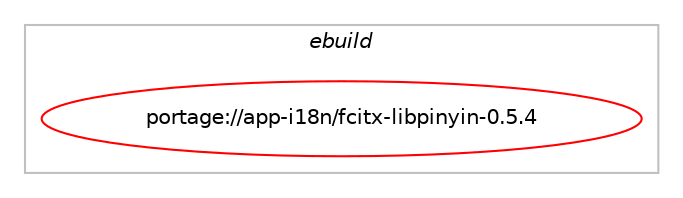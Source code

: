 digraph prolog {

# *************
# Graph options
# *************

newrank=true;
concentrate=true;
compound=true;
graph [rankdir=LR,fontname=Helvetica,fontsize=10,ranksep=1.5];#, ranksep=2.5, nodesep=0.2];
edge  [arrowhead=vee];
node  [fontname=Helvetica,fontsize=10];

# **********
# The ebuild
# **********

subgraph cluster_leftcol {
color=gray;
label=<<i>ebuild</i>>;
id [label="portage://app-i18n/fcitx-libpinyin-0.5.4", color=red, width=4, href="../app-i18n/fcitx-libpinyin-0.5.4.svg"];
}

# ****************
# The dependencies
# ****************

subgraph cluster_midcol {
color=gray;
label=<<i>dependencies</i>>;
subgraph cluster_compile {
fillcolor="#eeeeee";
style=filled;
label=<<i>compile</i>>;
# *** BEGIN UNKNOWN DEPENDENCY TYPE (TODO) ***
# id -> equal(use_conditional_group(positive,dictionary-manager,portage://app-i18n/fcitx-libpinyin-0.5.4,[package_dependency(portage://app-i18n/fcitx-libpinyin-0.5.4,install,no,app-i18n,fcitx-qt5,greaterequal,[1.1,,,1.1],[slot(4)],[]),package_dependency(portage://app-i18n/fcitx-libpinyin-0.5.4,install,no,dev-qt,qtcore,greaterequal,[5.7,,,5.7],[slot(5)],[]),package_dependency(portage://app-i18n/fcitx-libpinyin-0.5.4,install,no,dev-qt,qtdbus,greaterequal,[5.7,,,5.7],[slot(5)],[]),package_dependency(portage://app-i18n/fcitx-libpinyin-0.5.4,install,no,dev-qt,qtgui,greaterequal,[5.7,,,5.7],[slot(5)],[]),package_dependency(portage://app-i18n/fcitx-libpinyin-0.5.4,install,no,dev-qt,qtnetwork,greaterequal,[5.7,,,5.7],[slot(5)],[]),package_dependency(portage://app-i18n/fcitx-libpinyin-0.5.4,install,no,dev-qt,qtwebengine,greaterequal,[5.7,,,5.7],[slot(5)],[use(enable(widgets),none)]),package_dependency(portage://app-i18n/fcitx-libpinyin-0.5.4,install,no,dev-qt,qtwidgets,greaterequal,[5.7,,,5.7],[slot(5)],[])]))
# *** END UNKNOWN DEPENDENCY TYPE (TODO) ***

# *** BEGIN UNKNOWN DEPENDENCY TYPE (TODO) ***
# id -> equal(package_dependency(portage://app-i18n/fcitx-libpinyin-0.5.4,install,no,app-i18n,fcitx,greaterequal,[4.2.9,,,4.2.9],[slot(4)],[]))
# *** END UNKNOWN DEPENDENCY TYPE (TODO) ***

# *** BEGIN UNKNOWN DEPENDENCY TYPE (TODO) ***
# id -> equal(package_dependency(portage://app-i18n/fcitx-libpinyin-0.5.4,install,no,app-i18n,libpinyin,greaterequal,[2.1.0,,,2.1.0],any_same_slot,[]))
# *** END UNKNOWN DEPENDENCY TYPE (TODO) ***

# *** BEGIN UNKNOWN DEPENDENCY TYPE (TODO) ***
# id -> equal(package_dependency(portage://app-i18n/fcitx-libpinyin-0.5.4,install,no,dev-libs,glib,none,[,,],[slot(2)],[]))
# *** END UNKNOWN DEPENDENCY TYPE (TODO) ***

# *** BEGIN UNKNOWN DEPENDENCY TYPE (TODO) ***
# id -> equal(package_dependency(portage://app-i18n/fcitx-libpinyin-0.5.4,install,no,sys-apps,dbus,none,[,,],[],[]))
# *** END UNKNOWN DEPENDENCY TYPE (TODO) ***

# *** BEGIN UNKNOWN DEPENDENCY TYPE (TODO) ***
# id -> equal(package_dependency(portage://app-i18n/fcitx-libpinyin-0.5.4,install,no,virtual,libintl,none,[,,],[],[]))
# *** END UNKNOWN DEPENDENCY TYPE (TODO) ***

}
subgraph cluster_compileandrun {
fillcolor="#eeeeee";
style=filled;
label=<<i>compile and run</i>>;
}
subgraph cluster_run {
fillcolor="#eeeeee";
style=filled;
label=<<i>run</i>>;
# *** BEGIN UNKNOWN DEPENDENCY TYPE (TODO) ***
# id -> equal(use_conditional_group(positive,dictionary-manager,portage://app-i18n/fcitx-libpinyin-0.5.4,[package_dependency(portage://app-i18n/fcitx-libpinyin-0.5.4,run,no,app-i18n,fcitx-qt5,greaterequal,[1.1,,,1.1],[slot(4)],[]),package_dependency(portage://app-i18n/fcitx-libpinyin-0.5.4,run,no,dev-qt,qtcore,greaterequal,[5.7,,,5.7],[slot(5)],[]),package_dependency(portage://app-i18n/fcitx-libpinyin-0.5.4,run,no,dev-qt,qtdbus,greaterequal,[5.7,,,5.7],[slot(5)],[]),package_dependency(portage://app-i18n/fcitx-libpinyin-0.5.4,run,no,dev-qt,qtgui,greaterequal,[5.7,,,5.7],[slot(5)],[]),package_dependency(portage://app-i18n/fcitx-libpinyin-0.5.4,run,no,dev-qt,qtnetwork,greaterequal,[5.7,,,5.7],[slot(5)],[]),package_dependency(portage://app-i18n/fcitx-libpinyin-0.5.4,run,no,dev-qt,qtwebengine,greaterequal,[5.7,,,5.7],[slot(5)],[use(enable(widgets),none)]),package_dependency(portage://app-i18n/fcitx-libpinyin-0.5.4,run,no,dev-qt,qtwidgets,greaterequal,[5.7,,,5.7],[slot(5)],[])]))
# *** END UNKNOWN DEPENDENCY TYPE (TODO) ***

# *** BEGIN UNKNOWN DEPENDENCY TYPE (TODO) ***
# id -> equal(package_dependency(portage://app-i18n/fcitx-libpinyin-0.5.4,run,no,app-i18n,fcitx,greaterequal,[4.2.9,,,4.2.9],[slot(4)],[]))
# *** END UNKNOWN DEPENDENCY TYPE (TODO) ***

# *** BEGIN UNKNOWN DEPENDENCY TYPE (TODO) ***
# id -> equal(package_dependency(portage://app-i18n/fcitx-libpinyin-0.5.4,run,no,app-i18n,libpinyin,greaterequal,[2.1.0,,,2.1.0],any_same_slot,[]))
# *** END UNKNOWN DEPENDENCY TYPE (TODO) ***

# *** BEGIN UNKNOWN DEPENDENCY TYPE (TODO) ***
# id -> equal(package_dependency(portage://app-i18n/fcitx-libpinyin-0.5.4,run,no,dev-libs,glib,none,[,,],[slot(2)],[]))
# *** END UNKNOWN DEPENDENCY TYPE (TODO) ***

# *** BEGIN UNKNOWN DEPENDENCY TYPE (TODO) ***
# id -> equal(package_dependency(portage://app-i18n/fcitx-libpinyin-0.5.4,run,no,sys-apps,dbus,none,[,,],[],[]))
# *** END UNKNOWN DEPENDENCY TYPE (TODO) ***

# *** BEGIN UNKNOWN DEPENDENCY TYPE (TODO) ***
# id -> equal(package_dependency(portage://app-i18n/fcitx-libpinyin-0.5.4,run,no,virtual,libintl,none,[,,],[],[]))
# *** END UNKNOWN DEPENDENCY TYPE (TODO) ***

}
}

# **************
# The candidates
# **************

subgraph cluster_choices {
rank=same;
color=gray;
label=<<i>candidates</i>>;

}

}
